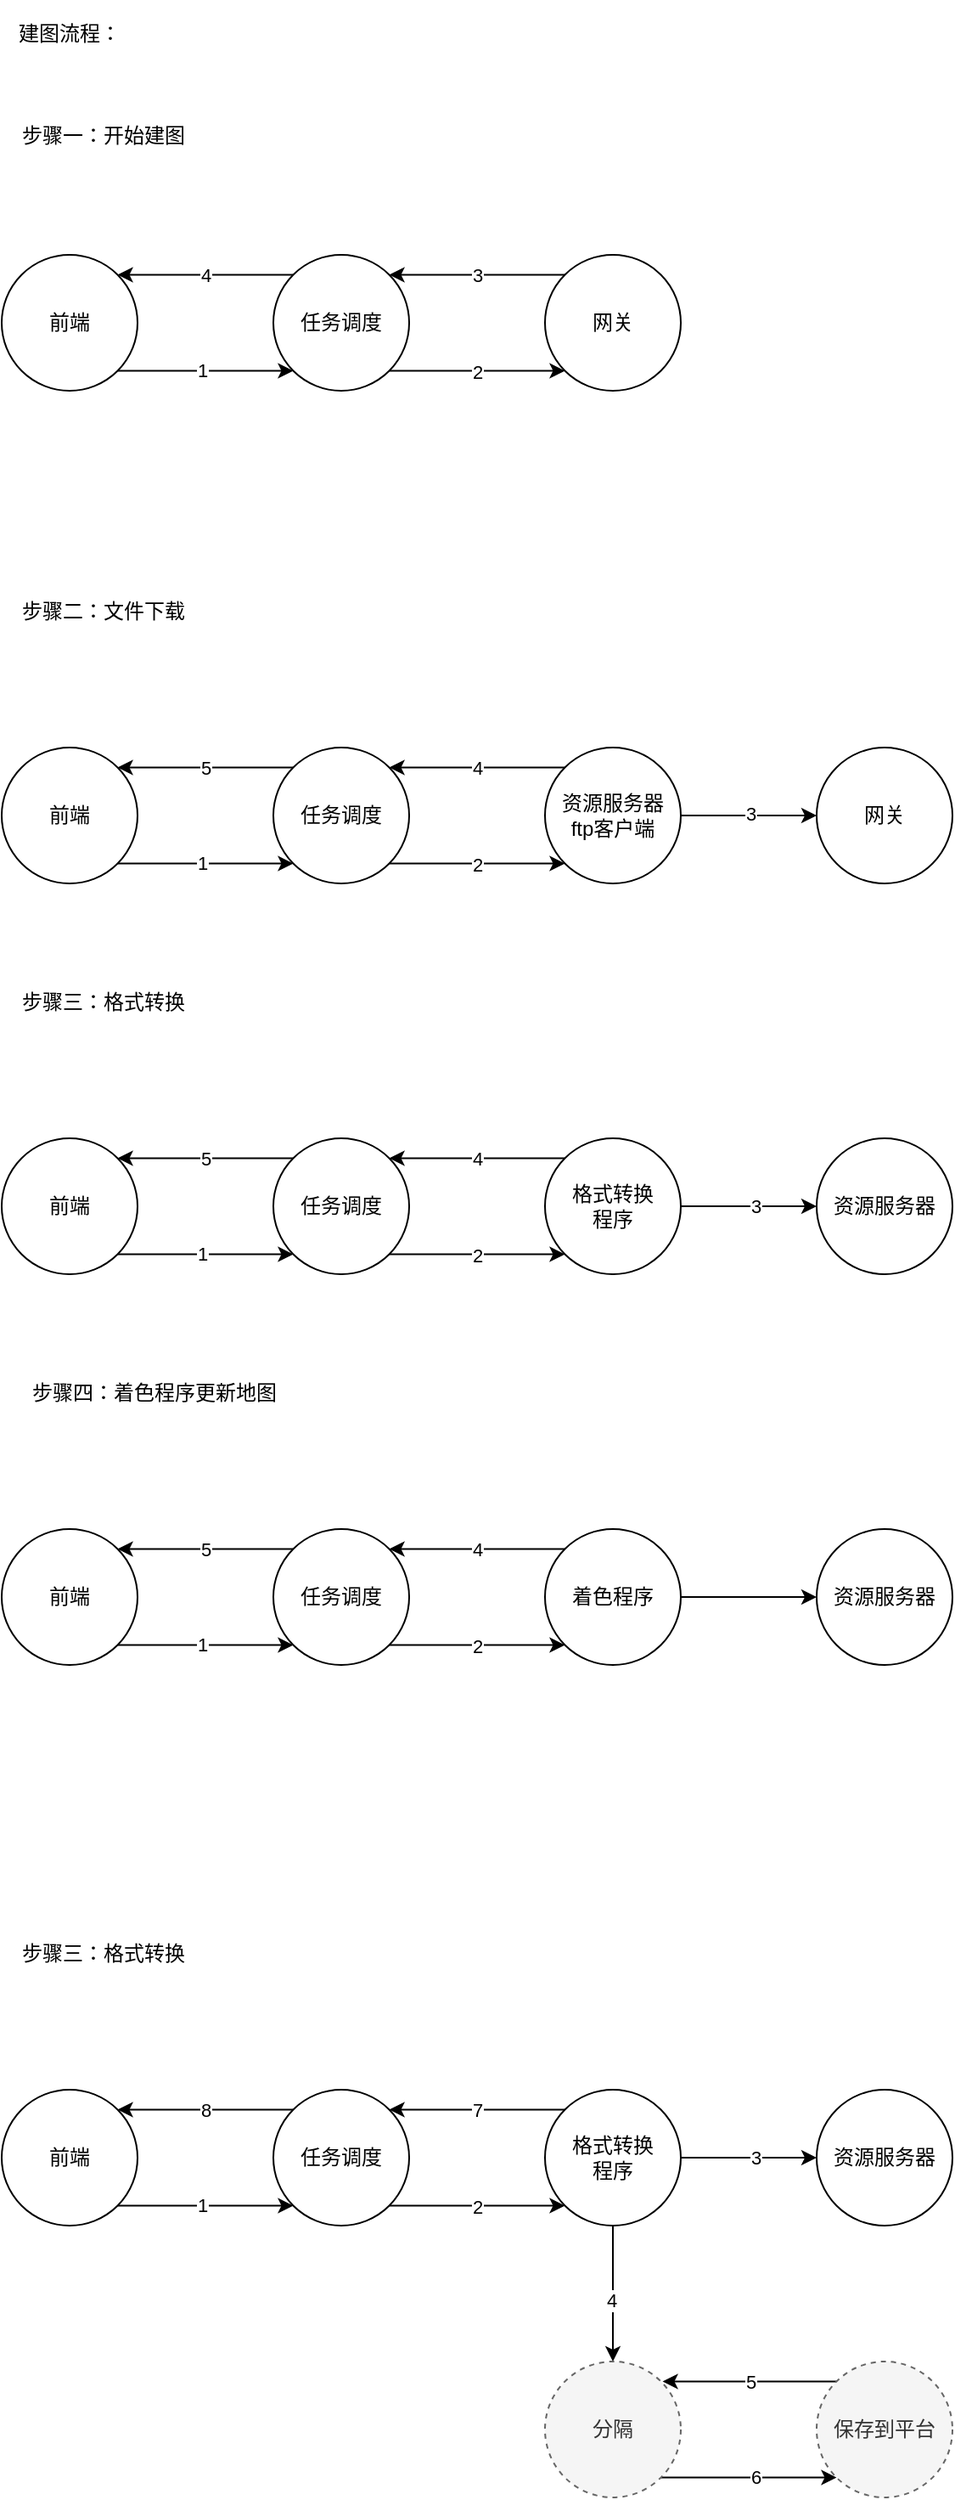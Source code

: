 <mxfile version="14.9.8" type="github">
  <diagram id="g7DShIPE9myxs7cQCo8G" name="Page-1">
    <mxGraphModel dx="1426" dy="680" grid="1" gridSize="10" guides="1" tooltips="1" connect="1" arrows="1" fold="1" page="1" pageScale="1" pageWidth="827" pageHeight="1169" math="0" shadow="0">
      <root>
        <mxCell id="0" />
        <mxCell id="1" parent="0" />
        <mxCell id="bnO3rSalis2aoiANEbuE-3" value="" style="edgeStyle=orthogonalEdgeStyle;rounded=0;orthogonalLoop=1;jettySize=auto;html=1;exitX=1;exitY=1;exitDx=0;exitDy=0;entryX=0;entryY=1;entryDx=0;entryDy=0;" parent="1" source="bnO3rSalis2aoiANEbuE-1" target="bnO3rSalis2aoiANEbuE-2" edge="1">
          <mxGeometry relative="1" as="geometry" />
        </mxCell>
        <mxCell id="bnO3rSalis2aoiANEbuE-4" value="1" style="edgeLabel;html=1;align=center;verticalAlign=middle;resizable=0;points=[];" parent="bnO3rSalis2aoiANEbuE-3" vertex="1" connectable="0">
          <mxGeometry x="-0.05" y="1" relative="1" as="geometry">
            <mxPoint as="offset" />
          </mxGeometry>
        </mxCell>
        <mxCell id="bnO3rSalis2aoiANEbuE-1" value="前端" style="ellipse;whiteSpace=wrap;html=1;aspect=fixed;" parent="1" vertex="1">
          <mxGeometry x="110" y="270" width="80" height="80" as="geometry" />
        </mxCell>
        <mxCell id="bnO3rSalis2aoiANEbuE-7" value="" style="edgeStyle=orthogonalEdgeStyle;rounded=0;orthogonalLoop=1;jettySize=auto;html=1;exitX=1;exitY=1;exitDx=0;exitDy=0;entryX=0;entryY=1;entryDx=0;entryDy=0;" parent="1" source="bnO3rSalis2aoiANEbuE-2" target="bnO3rSalis2aoiANEbuE-6" edge="1">
          <mxGeometry relative="1" as="geometry" />
        </mxCell>
        <mxCell id="bnO3rSalis2aoiANEbuE-8" value="2" style="edgeLabel;html=1;align=center;verticalAlign=middle;resizable=0;points=[];" parent="bnO3rSalis2aoiANEbuE-7" vertex="1" connectable="0">
          <mxGeometry relative="1" as="geometry">
            <mxPoint as="offset" />
          </mxGeometry>
        </mxCell>
        <mxCell id="diJYGg4Zcv_C8yExAffO-8" value="4" style="edgeStyle=orthogonalEdgeStyle;rounded=0;orthogonalLoop=1;jettySize=auto;html=1;exitX=0;exitY=0;exitDx=0;exitDy=0;entryX=1;entryY=0;entryDx=0;entryDy=0;" parent="1" source="bnO3rSalis2aoiANEbuE-2" target="bnO3rSalis2aoiANEbuE-1" edge="1">
          <mxGeometry relative="1" as="geometry" />
        </mxCell>
        <mxCell id="bnO3rSalis2aoiANEbuE-2" value="任务调度" style="ellipse;whiteSpace=wrap;html=1;aspect=fixed;" parent="1" vertex="1">
          <mxGeometry x="270" y="270" width="80" height="80" as="geometry" />
        </mxCell>
        <mxCell id="diJYGg4Zcv_C8yExAffO-9" value="3" style="edgeStyle=orthogonalEdgeStyle;rounded=0;orthogonalLoop=1;jettySize=auto;html=1;exitX=0;exitY=0;exitDx=0;exitDy=0;entryX=1;entryY=0;entryDx=0;entryDy=0;" parent="1" source="bnO3rSalis2aoiANEbuE-6" target="bnO3rSalis2aoiANEbuE-2" edge="1">
          <mxGeometry relative="1" as="geometry" />
        </mxCell>
        <mxCell id="bnO3rSalis2aoiANEbuE-6" value="网关" style="ellipse;whiteSpace=wrap;html=1;aspect=fixed;" parent="1" vertex="1">
          <mxGeometry x="430" y="270" width="80" height="80" as="geometry" />
        </mxCell>
        <mxCell id="bnO3rSalis2aoiANEbuE-21" value="建图流程：" style="text;html=1;strokeColor=none;fillColor=none;align=center;verticalAlign=middle;whiteSpace=wrap;rounded=0;" parent="1" vertex="1">
          <mxGeometry x="110" y="120" width="80" height="40" as="geometry" />
        </mxCell>
        <mxCell id="diJYGg4Zcv_C8yExAffO-10" value="步骤一：开始建图" style="text;html=1;strokeColor=none;fillColor=none;align=left;verticalAlign=middle;whiteSpace=wrap;rounded=0;" parent="1" vertex="1">
          <mxGeometry x="120" y="190" width="160" height="20" as="geometry" />
        </mxCell>
        <mxCell id="diJYGg4Zcv_C8yExAffO-11" value="" style="edgeStyle=orthogonalEdgeStyle;rounded=0;orthogonalLoop=1;jettySize=auto;html=1;exitX=1;exitY=1;exitDx=0;exitDy=0;entryX=0;entryY=1;entryDx=0;entryDy=0;" parent="1" source="diJYGg4Zcv_C8yExAffO-14" target="diJYGg4Zcv_C8yExAffO-18" edge="1">
          <mxGeometry relative="1" as="geometry" />
        </mxCell>
        <mxCell id="diJYGg4Zcv_C8yExAffO-12" value="1" style="edgeLabel;html=1;align=center;verticalAlign=middle;resizable=0;points=[];" parent="diJYGg4Zcv_C8yExAffO-11" vertex="1" connectable="0">
          <mxGeometry x="-0.05" y="1" relative="1" as="geometry">
            <mxPoint as="offset" />
          </mxGeometry>
        </mxCell>
        <mxCell id="diJYGg4Zcv_C8yExAffO-14" value="前端" style="ellipse;whiteSpace=wrap;html=1;aspect=fixed;" parent="1" vertex="1">
          <mxGeometry x="110" y="560" width="80" height="80" as="geometry" />
        </mxCell>
        <mxCell id="diJYGg4Zcv_C8yExAffO-15" value="" style="edgeStyle=orthogonalEdgeStyle;rounded=0;orthogonalLoop=1;jettySize=auto;html=1;exitX=1;exitY=1;exitDx=0;exitDy=0;entryX=0;entryY=1;entryDx=0;entryDy=0;" parent="1" source="diJYGg4Zcv_C8yExAffO-18" target="diJYGg4Zcv_C8yExAffO-22" edge="1">
          <mxGeometry relative="1" as="geometry" />
        </mxCell>
        <mxCell id="diJYGg4Zcv_C8yExAffO-16" value="2" style="edgeLabel;html=1;align=center;verticalAlign=middle;resizable=0;points=[];" parent="diJYGg4Zcv_C8yExAffO-15" vertex="1" connectable="0">
          <mxGeometry relative="1" as="geometry">
            <mxPoint as="offset" />
          </mxGeometry>
        </mxCell>
        <mxCell id="diJYGg4Zcv_C8yExAffO-17" value="5" style="edgeStyle=orthogonalEdgeStyle;rounded=0;orthogonalLoop=1;jettySize=auto;html=1;exitX=0;exitY=0;exitDx=0;exitDy=0;entryX=1;entryY=0;entryDx=0;entryDy=0;" parent="1" source="diJYGg4Zcv_C8yExAffO-18" target="diJYGg4Zcv_C8yExAffO-14" edge="1">
          <mxGeometry relative="1" as="geometry" />
        </mxCell>
        <mxCell id="diJYGg4Zcv_C8yExAffO-18" value="任务调度" style="ellipse;whiteSpace=wrap;html=1;aspect=fixed;" parent="1" vertex="1">
          <mxGeometry x="270" y="560" width="80" height="80" as="geometry" />
        </mxCell>
        <mxCell id="diJYGg4Zcv_C8yExAffO-19" value="" style="edgeStyle=orthogonalEdgeStyle;rounded=0;orthogonalLoop=1;jettySize=auto;html=1;" parent="1" source="diJYGg4Zcv_C8yExAffO-22" target="diJYGg4Zcv_C8yExAffO-24" edge="1">
          <mxGeometry relative="1" as="geometry" />
        </mxCell>
        <mxCell id="diJYGg4Zcv_C8yExAffO-20" value="3" style="edgeLabel;html=1;align=center;verticalAlign=middle;resizable=0;points=[];" parent="diJYGg4Zcv_C8yExAffO-19" vertex="1" connectable="0">
          <mxGeometry x="0.025" y="1" relative="1" as="geometry">
            <mxPoint as="offset" />
          </mxGeometry>
        </mxCell>
        <mxCell id="diJYGg4Zcv_C8yExAffO-21" value="4" style="edgeStyle=orthogonalEdgeStyle;rounded=0;orthogonalLoop=1;jettySize=auto;html=1;exitX=0;exitY=0;exitDx=0;exitDy=0;entryX=1;entryY=0;entryDx=0;entryDy=0;" parent="1" source="diJYGg4Zcv_C8yExAffO-22" target="diJYGg4Zcv_C8yExAffO-18" edge="1">
          <mxGeometry relative="1" as="geometry" />
        </mxCell>
        <mxCell id="diJYGg4Zcv_C8yExAffO-22" value="资源服务器&lt;br&gt;ftp客户端" style="ellipse;whiteSpace=wrap;html=1;aspect=fixed;" parent="1" vertex="1">
          <mxGeometry x="430" y="560" width="80" height="80" as="geometry" />
        </mxCell>
        <mxCell id="diJYGg4Zcv_C8yExAffO-24" value="网关" style="ellipse;whiteSpace=wrap;html=1;aspect=fixed;" parent="1" vertex="1">
          <mxGeometry x="590" y="560" width="80" height="80" as="geometry" />
        </mxCell>
        <mxCell id="diJYGg4Zcv_C8yExAffO-25" value="步骤二：文件下载" style="text;html=1;strokeColor=none;fillColor=none;align=center;verticalAlign=middle;whiteSpace=wrap;rounded=0;" parent="1" vertex="1">
          <mxGeometry x="120" y="470" width="100" height="20" as="geometry" />
        </mxCell>
        <mxCell id="diJYGg4Zcv_C8yExAffO-26" value="" style="edgeStyle=orthogonalEdgeStyle;rounded=0;orthogonalLoop=1;jettySize=auto;html=1;exitX=1;exitY=1;exitDx=0;exitDy=0;entryX=0;entryY=1;entryDx=0;entryDy=0;" parent="1" source="diJYGg4Zcv_C8yExAffO-28" target="diJYGg4Zcv_C8yExAffO-32" edge="1">
          <mxGeometry relative="1" as="geometry" />
        </mxCell>
        <mxCell id="diJYGg4Zcv_C8yExAffO-27" value="1" style="edgeLabel;html=1;align=center;verticalAlign=middle;resizable=0;points=[];" parent="diJYGg4Zcv_C8yExAffO-26" vertex="1" connectable="0">
          <mxGeometry x="-0.05" y="1" relative="1" as="geometry">
            <mxPoint as="offset" />
          </mxGeometry>
        </mxCell>
        <mxCell id="diJYGg4Zcv_C8yExAffO-28" value="前端" style="ellipse;whiteSpace=wrap;html=1;aspect=fixed;" parent="1" vertex="1">
          <mxGeometry x="110" y="790" width="80" height="80" as="geometry" />
        </mxCell>
        <mxCell id="diJYGg4Zcv_C8yExAffO-29" value="" style="edgeStyle=orthogonalEdgeStyle;rounded=0;orthogonalLoop=1;jettySize=auto;html=1;exitX=1;exitY=1;exitDx=0;exitDy=0;entryX=0;entryY=1;entryDx=0;entryDy=0;" parent="1" source="diJYGg4Zcv_C8yExAffO-32" target="diJYGg4Zcv_C8yExAffO-36" edge="1">
          <mxGeometry relative="1" as="geometry" />
        </mxCell>
        <mxCell id="diJYGg4Zcv_C8yExAffO-30" value="2" style="edgeLabel;html=1;align=center;verticalAlign=middle;resizable=0;points=[];" parent="diJYGg4Zcv_C8yExAffO-29" vertex="1" connectable="0">
          <mxGeometry relative="1" as="geometry">
            <mxPoint as="offset" />
          </mxGeometry>
        </mxCell>
        <mxCell id="diJYGg4Zcv_C8yExAffO-31" value="5" style="edgeStyle=orthogonalEdgeStyle;rounded=0;orthogonalLoop=1;jettySize=auto;html=1;exitX=0;exitY=0;exitDx=0;exitDy=0;entryX=1;entryY=0;entryDx=0;entryDy=0;" parent="1" source="diJYGg4Zcv_C8yExAffO-32" target="diJYGg4Zcv_C8yExAffO-28" edge="1">
          <mxGeometry relative="1" as="geometry" />
        </mxCell>
        <mxCell id="diJYGg4Zcv_C8yExAffO-32" value="任务调度" style="ellipse;whiteSpace=wrap;html=1;aspect=fixed;" parent="1" vertex="1">
          <mxGeometry x="270" y="790" width="80" height="80" as="geometry" />
        </mxCell>
        <mxCell id="diJYGg4Zcv_C8yExAffO-35" value="4" style="edgeStyle=orthogonalEdgeStyle;rounded=0;orthogonalLoop=1;jettySize=auto;html=1;exitX=0;exitY=0;exitDx=0;exitDy=0;entryX=1;entryY=0;entryDx=0;entryDy=0;" parent="1" source="diJYGg4Zcv_C8yExAffO-36" target="diJYGg4Zcv_C8yExAffO-32" edge="1">
          <mxGeometry relative="1" as="geometry" />
        </mxCell>
        <mxCell id="diJYGg4Zcv_C8yExAffO-58" value="" style="edgeStyle=orthogonalEdgeStyle;rounded=0;orthogonalLoop=1;jettySize=auto;html=1;startArrow=none;startFill=0;" parent="1" source="diJYGg4Zcv_C8yExAffO-36" target="diJYGg4Zcv_C8yExAffO-57" edge="1">
          <mxGeometry relative="1" as="geometry" />
        </mxCell>
        <mxCell id="diJYGg4Zcv_C8yExAffO-59" value="3" style="edgeLabel;html=1;align=center;verticalAlign=middle;resizable=0;points=[];" parent="diJYGg4Zcv_C8yExAffO-58" vertex="1" connectable="0">
          <mxGeometry x="0.1" relative="1" as="geometry">
            <mxPoint as="offset" />
          </mxGeometry>
        </mxCell>
        <mxCell id="diJYGg4Zcv_C8yExAffO-36" value="格式转换&lt;br&gt;程序" style="ellipse;whiteSpace=wrap;html=1;aspect=fixed;" parent="1" vertex="1">
          <mxGeometry x="430" y="790" width="80" height="80" as="geometry" />
        </mxCell>
        <mxCell id="diJYGg4Zcv_C8yExAffO-38" value="步骤三：格式转换" style="text;html=1;strokeColor=none;fillColor=none;align=center;verticalAlign=middle;whiteSpace=wrap;rounded=0;" parent="1" vertex="1">
          <mxGeometry x="120" y="700" width="100" height="20" as="geometry" />
        </mxCell>
        <mxCell id="diJYGg4Zcv_C8yExAffO-39" value="" style="edgeStyle=orthogonalEdgeStyle;rounded=0;orthogonalLoop=1;jettySize=auto;html=1;exitX=1;exitY=1;exitDx=0;exitDy=0;entryX=0;entryY=1;entryDx=0;entryDy=0;" parent="1" source="diJYGg4Zcv_C8yExAffO-41" target="diJYGg4Zcv_C8yExAffO-45" edge="1">
          <mxGeometry relative="1" as="geometry" />
        </mxCell>
        <mxCell id="diJYGg4Zcv_C8yExAffO-40" value="1" style="edgeLabel;html=1;align=center;verticalAlign=middle;resizable=0;points=[];" parent="diJYGg4Zcv_C8yExAffO-39" vertex="1" connectable="0">
          <mxGeometry x="-0.05" y="1" relative="1" as="geometry">
            <mxPoint as="offset" />
          </mxGeometry>
        </mxCell>
        <mxCell id="diJYGg4Zcv_C8yExAffO-41" value="前端" style="ellipse;whiteSpace=wrap;html=1;aspect=fixed;" parent="1" vertex="1">
          <mxGeometry x="110" y="1020" width="80" height="80" as="geometry" />
        </mxCell>
        <mxCell id="diJYGg4Zcv_C8yExAffO-42" value="" style="edgeStyle=orthogonalEdgeStyle;rounded=0;orthogonalLoop=1;jettySize=auto;html=1;exitX=1;exitY=1;exitDx=0;exitDy=0;entryX=0;entryY=1;entryDx=0;entryDy=0;" parent="1" source="diJYGg4Zcv_C8yExAffO-45" target="diJYGg4Zcv_C8yExAffO-47" edge="1">
          <mxGeometry relative="1" as="geometry" />
        </mxCell>
        <mxCell id="diJYGg4Zcv_C8yExAffO-43" value="2" style="edgeLabel;html=1;align=center;verticalAlign=middle;resizable=0;points=[];" parent="diJYGg4Zcv_C8yExAffO-42" vertex="1" connectable="0">
          <mxGeometry relative="1" as="geometry">
            <mxPoint as="offset" />
          </mxGeometry>
        </mxCell>
        <mxCell id="diJYGg4Zcv_C8yExAffO-44" value="5" style="edgeStyle=orthogonalEdgeStyle;rounded=0;orthogonalLoop=1;jettySize=auto;html=1;exitX=0;exitY=0;exitDx=0;exitDy=0;entryX=1;entryY=0;entryDx=0;entryDy=0;" parent="1" source="diJYGg4Zcv_C8yExAffO-45" target="diJYGg4Zcv_C8yExAffO-41" edge="1">
          <mxGeometry relative="1" as="geometry" />
        </mxCell>
        <mxCell id="diJYGg4Zcv_C8yExAffO-45" value="任务调度" style="ellipse;whiteSpace=wrap;html=1;aspect=fixed;" parent="1" vertex="1">
          <mxGeometry x="270" y="1020" width="80" height="80" as="geometry" />
        </mxCell>
        <mxCell id="diJYGg4Zcv_C8yExAffO-46" value="4" style="edgeStyle=orthogonalEdgeStyle;rounded=0;orthogonalLoop=1;jettySize=auto;html=1;exitX=0;exitY=0;exitDx=0;exitDy=0;entryX=1;entryY=0;entryDx=0;entryDy=0;" parent="1" source="diJYGg4Zcv_C8yExAffO-47" target="diJYGg4Zcv_C8yExAffO-45" edge="1">
          <mxGeometry relative="1" as="geometry" />
        </mxCell>
        <mxCell id="diJYGg4Zcv_C8yExAffO-61" value="" style="edgeStyle=orthogonalEdgeStyle;rounded=0;orthogonalLoop=1;jettySize=auto;html=1;startArrow=none;startFill=0;" parent="1" source="diJYGg4Zcv_C8yExAffO-47" target="diJYGg4Zcv_C8yExAffO-60" edge="1">
          <mxGeometry relative="1" as="geometry" />
        </mxCell>
        <mxCell id="diJYGg4Zcv_C8yExAffO-47" value="着色程序" style="ellipse;whiteSpace=wrap;html=1;aspect=fixed;" parent="1" vertex="1">
          <mxGeometry x="430" y="1020" width="80" height="80" as="geometry" />
        </mxCell>
        <mxCell id="diJYGg4Zcv_C8yExAffO-48" value="步骤四：着色程序更新地图" style="text;html=1;strokeColor=none;fillColor=none;align=center;verticalAlign=middle;whiteSpace=wrap;rounded=0;" parent="1" vertex="1">
          <mxGeometry x="120" y="930" width="160" height="20" as="geometry" />
        </mxCell>
        <mxCell id="diJYGg4Zcv_C8yExAffO-57" value="资源服务器" style="ellipse;whiteSpace=wrap;html=1;aspect=fixed;" parent="1" vertex="1">
          <mxGeometry x="590" y="790" width="80" height="80" as="geometry" />
        </mxCell>
        <mxCell id="diJYGg4Zcv_C8yExAffO-60" value="资源服务器" style="ellipse;whiteSpace=wrap;html=1;aspect=fixed;" parent="1" vertex="1">
          <mxGeometry x="590" y="1020" width="80" height="80" as="geometry" />
        </mxCell>
        <mxCell id="RVOC5Pfrwt1u8xIZYk97-2" value="" style="edgeStyle=orthogonalEdgeStyle;rounded=0;orthogonalLoop=1;jettySize=auto;html=1;exitX=1;exitY=1;exitDx=0;exitDy=0;entryX=0;entryY=1;entryDx=0;entryDy=0;" edge="1" parent="1" source="RVOC5Pfrwt1u8xIZYk97-4" target="RVOC5Pfrwt1u8xIZYk97-8">
          <mxGeometry relative="1" as="geometry" />
        </mxCell>
        <mxCell id="RVOC5Pfrwt1u8xIZYk97-3" value="1" style="edgeLabel;html=1;align=center;verticalAlign=middle;resizable=0;points=[];" vertex="1" connectable="0" parent="RVOC5Pfrwt1u8xIZYk97-2">
          <mxGeometry x="-0.05" y="1" relative="1" as="geometry">
            <mxPoint as="offset" />
          </mxGeometry>
        </mxCell>
        <mxCell id="RVOC5Pfrwt1u8xIZYk97-4" value="前端" style="ellipse;whiteSpace=wrap;html=1;aspect=fixed;" vertex="1" parent="1">
          <mxGeometry x="110" y="1350" width="80" height="80" as="geometry" />
        </mxCell>
        <mxCell id="RVOC5Pfrwt1u8xIZYk97-5" value="" style="edgeStyle=orthogonalEdgeStyle;rounded=0;orthogonalLoop=1;jettySize=auto;html=1;exitX=1;exitY=1;exitDx=0;exitDy=0;entryX=0;entryY=1;entryDx=0;entryDy=0;" edge="1" parent="1" source="RVOC5Pfrwt1u8xIZYk97-8" target="RVOC5Pfrwt1u8xIZYk97-12">
          <mxGeometry relative="1" as="geometry" />
        </mxCell>
        <mxCell id="RVOC5Pfrwt1u8xIZYk97-6" value="2" style="edgeLabel;html=1;align=center;verticalAlign=middle;resizable=0;points=[];" vertex="1" connectable="0" parent="RVOC5Pfrwt1u8xIZYk97-5">
          <mxGeometry relative="1" as="geometry">
            <mxPoint as="offset" />
          </mxGeometry>
        </mxCell>
        <mxCell id="RVOC5Pfrwt1u8xIZYk97-7" value="8" style="edgeStyle=orthogonalEdgeStyle;rounded=0;orthogonalLoop=1;jettySize=auto;html=1;exitX=0;exitY=0;exitDx=0;exitDy=0;entryX=1;entryY=0;entryDx=0;entryDy=0;" edge="1" parent="1" source="RVOC5Pfrwt1u8xIZYk97-8" target="RVOC5Pfrwt1u8xIZYk97-4">
          <mxGeometry relative="1" as="geometry" />
        </mxCell>
        <mxCell id="RVOC5Pfrwt1u8xIZYk97-8" value="任务调度" style="ellipse;whiteSpace=wrap;html=1;aspect=fixed;" vertex="1" parent="1">
          <mxGeometry x="270" y="1350" width="80" height="80" as="geometry" />
        </mxCell>
        <mxCell id="RVOC5Pfrwt1u8xIZYk97-9" value="7" style="edgeStyle=orthogonalEdgeStyle;rounded=0;orthogonalLoop=1;jettySize=auto;html=1;exitX=0;exitY=0;exitDx=0;exitDy=0;entryX=1;entryY=0;entryDx=0;entryDy=0;" edge="1" parent="1" source="RVOC5Pfrwt1u8xIZYk97-12" target="RVOC5Pfrwt1u8xIZYk97-8">
          <mxGeometry relative="1" as="geometry" />
        </mxCell>
        <mxCell id="RVOC5Pfrwt1u8xIZYk97-10" value="" style="edgeStyle=orthogonalEdgeStyle;rounded=0;orthogonalLoop=1;jettySize=auto;html=1;startArrow=none;startFill=0;" edge="1" parent="1" source="RVOC5Pfrwt1u8xIZYk97-12" target="RVOC5Pfrwt1u8xIZYk97-14">
          <mxGeometry relative="1" as="geometry" />
        </mxCell>
        <mxCell id="RVOC5Pfrwt1u8xIZYk97-11" value="3" style="edgeLabel;html=1;align=center;verticalAlign=middle;resizable=0;points=[];" vertex="1" connectable="0" parent="RVOC5Pfrwt1u8xIZYk97-10">
          <mxGeometry x="0.1" relative="1" as="geometry">
            <mxPoint as="offset" />
          </mxGeometry>
        </mxCell>
        <mxCell id="RVOC5Pfrwt1u8xIZYk97-17" value="" style="edgeStyle=orthogonalEdgeStyle;rounded=0;orthogonalLoop=1;jettySize=auto;html=1;" edge="1" parent="1" source="RVOC5Pfrwt1u8xIZYk97-12" target="RVOC5Pfrwt1u8xIZYk97-16">
          <mxGeometry relative="1" as="geometry" />
        </mxCell>
        <mxCell id="RVOC5Pfrwt1u8xIZYk97-20" value="4" style="edgeLabel;html=1;align=center;verticalAlign=middle;resizable=0;points=[];" vertex="1" connectable="0" parent="RVOC5Pfrwt1u8xIZYk97-17">
          <mxGeometry x="0.1" y="-1" relative="1" as="geometry">
            <mxPoint as="offset" />
          </mxGeometry>
        </mxCell>
        <mxCell id="RVOC5Pfrwt1u8xIZYk97-12" value="格式转换&lt;br&gt;程序" style="ellipse;whiteSpace=wrap;html=1;aspect=fixed;" vertex="1" parent="1">
          <mxGeometry x="430" y="1350" width="80" height="80" as="geometry" />
        </mxCell>
        <mxCell id="RVOC5Pfrwt1u8xIZYk97-13" value="步骤三：格式转换" style="text;html=1;strokeColor=none;fillColor=none;align=center;verticalAlign=middle;whiteSpace=wrap;rounded=0;" vertex="1" parent="1">
          <mxGeometry x="120" y="1260" width="100" height="20" as="geometry" />
        </mxCell>
        <mxCell id="RVOC5Pfrwt1u8xIZYk97-14" value="资源服务器" style="ellipse;whiteSpace=wrap;html=1;aspect=fixed;" vertex="1" parent="1">
          <mxGeometry x="590" y="1350" width="80" height="80" as="geometry" />
        </mxCell>
        <mxCell id="RVOC5Pfrwt1u8xIZYk97-19" value="" style="edgeStyle=orthogonalEdgeStyle;rounded=0;orthogonalLoop=1;jettySize=auto;html=1;exitX=1;exitY=1;exitDx=0;exitDy=0;entryX=0;entryY=1;entryDx=0;entryDy=0;" edge="1" parent="1" source="RVOC5Pfrwt1u8xIZYk97-16" target="RVOC5Pfrwt1u8xIZYk97-18">
          <mxGeometry relative="1" as="geometry" />
        </mxCell>
        <mxCell id="RVOC5Pfrwt1u8xIZYk97-21" value="6" style="edgeLabel;html=1;align=center;verticalAlign=middle;resizable=0;points=[];" vertex="1" connectable="0" parent="RVOC5Pfrwt1u8xIZYk97-19">
          <mxGeometry x="0.075" y="1" relative="1" as="geometry">
            <mxPoint as="offset" />
          </mxGeometry>
        </mxCell>
        <mxCell id="RVOC5Pfrwt1u8xIZYk97-16" value="分隔" style="ellipse;whiteSpace=wrap;html=1;aspect=fixed;fillColor=#f5f5f5;strokeColor=#666666;fontColor=#333333;dashed=1;" vertex="1" parent="1">
          <mxGeometry x="430" y="1510" width="80" height="80" as="geometry" />
        </mxCell>
        <mxCell id="RVOC5Pfrwt1u8xIZYk97-24" value="5" style="edgeStyle=orthogonalEdgeStyle;rounded=0;orthogonalLoop=1;jettySize=auto;html=1;exitX=0;exitY=0;exitDx=0;exitDy=0;entryX=1;entryY=0;entryDx=0;entryDy=0;" edge="1" parent="1">
          <mxGeometry relative="1" as="geometry">
            <mxPoint x="602.716" y="1521.716" as="sourcePoint" />
            <mxPoint x="499.284" y="1521.716" as="targetPoint" />
          </mxGeometry>
        </mxCell>
        <mxCell id="RVOC5Pfrwt1u8xIZYk97-18" value="保存到平台" style="ellipse;whiteSpace=wrap;html=1;aspect=fixed;fillColor=#f5f5f5;strokeColor=#666666;fontColor=#333333;dashed=1;" vertex="1" parent="1">
          <mxGeometry x="590" y="1510" width="80" height="80" as="geometry" />
        </mxCell>
      </root>
    </mxGraphModel>
  </diagram>
</mxfile>
